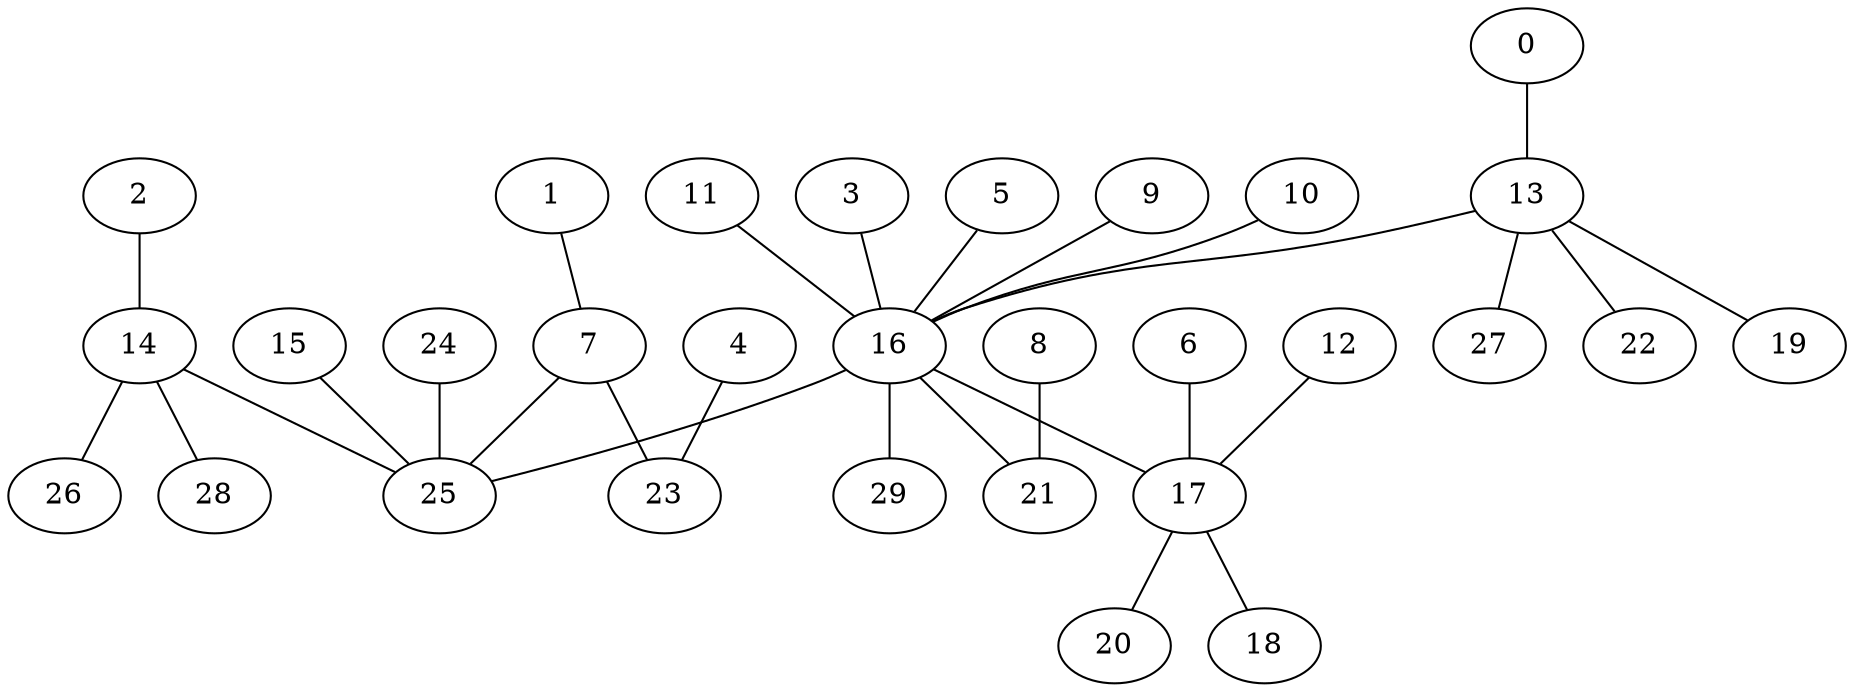 graph Gnr_Geograf_Sim_n30_r40_BFS {
14;
2;
28;
26;
25;
7;
15;
16;
24;
3;
5;
9;
10;
11;
13;
29;
21;
17;
1;
23;
4;
6;
12;
20;
18;
8;
0;
27;
22;
19;
2 -- 14;
14 -- 28;
14 -- 26;
14 -- 25;
7 -- 25;
15 -- 25;
16 -- 25;
24 -- 25;
3 -- 16;
5 -- 16;
9 -- 16;
10 -- 16;
11 -- 16;
13 -- 16;
16 -- 29;
16 -- 21;
16 -- 17;
1 -- 7;
7 -- 23;
4 -- 23;
6 -- 17;
12 -- 17;
17 -- 20;
17 -- 18;
8 -- 21;
0 -- 13;
13 -- 27;
13 -- 22;
13 -- 19;
}